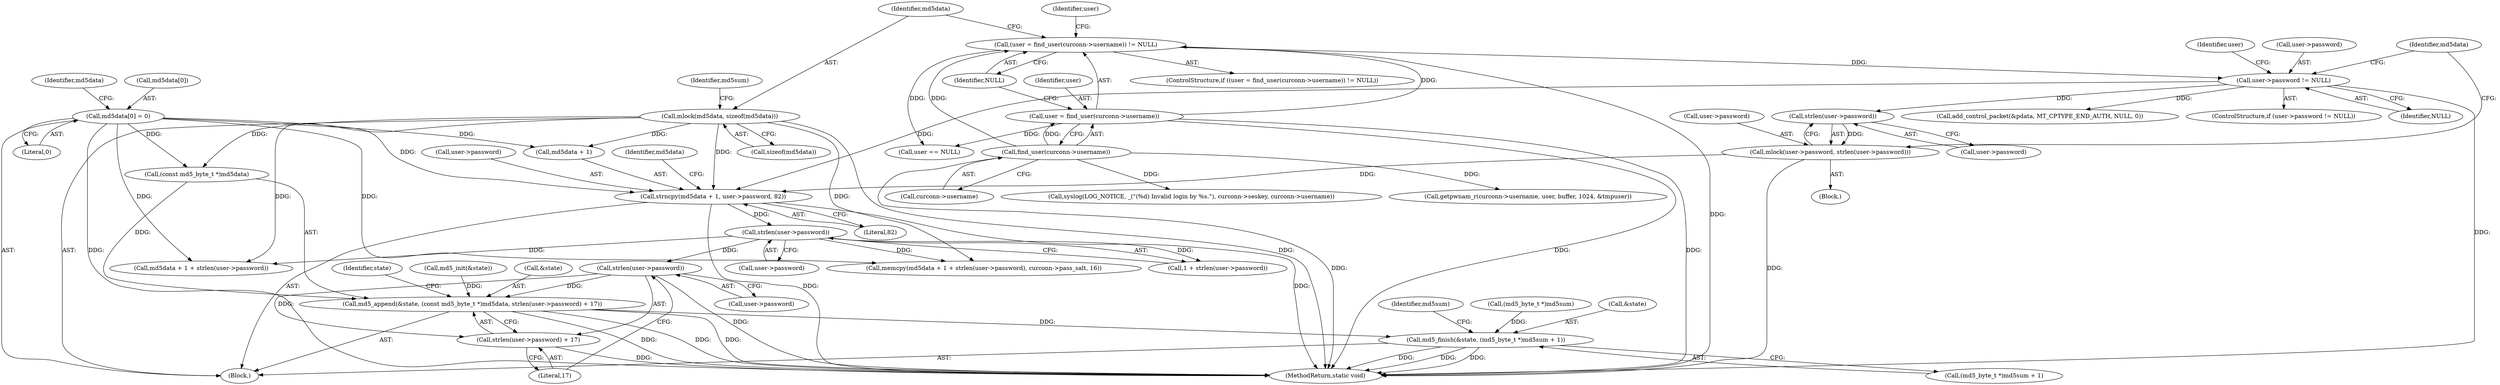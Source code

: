 digraph "1_MAC-Telnet_b69d11727d4f0f8cf719c79e3fb700f55ca03e9a_2@del" {
"1000206" [label="(Call,strlen(user->password))"];
"1000188" [label="(Call,strlen(user->password))"];
"1000175" [label="(Call,strncpy(md5data + 1, user->password, 82))"];
"1000147" [label="(Call,mlock(md5data, sizeof(md5data)))"];
"1000170" [label="(Call,md5data[0] = 0)"];
"1000156" [label="(Call,user->password != NULL)"];
"1000137" [label="(Call,(user = find_user(curconn->username)) != NULL)"];
"1000138" [label="(Call,user = find_user(curconn->username))"];
"1000140" [label="(Call,find_user(curconn->username))"];
"1000162" [label="(Call,mlock(user->password, strlen(user->password)))"];
"1000166" [label="(Call,strlen(user->password))"];
"1000199" [label="(Call,md5_append(&state, (const md5_byte_t *)md5data, strlen(user->password) + 17))"];
"1000211" [label="(Call,md5_finish(&state, (md5_byte_t *)md5sum + 1))"];
"1000205" [label="(Call,strlen(user->password) + 17)"];
"1000149" [label="(Call,sizeof(md5data))"];
"1000145" [label="(Block,)"];
"1000215" [label="(Call,(md5_byte_t *)md5sum)"];
"1000176" [label="(Call,md5data + 1)"];
"1000213" [label="(Identifier,state)"];
"1000276" [label="(Call,syslog(LOG_NOTICE, _(\"(%d) Invalid login by %s.\"), curconn->seskey, curconn->username))"];
"1000163" [label="(Call,user->password)"];
"1000211" [label="(Call,md5_finish(&state, (md5_byte_t *)md5sum + 1))"];
"1000170" [label="(Call,md5data[0] = 0)"];
"1000202" [label="(Call,(const md5_byte_t *)md5data)"];
"1000162" [label="(Call,mlock(user->password, strlen(user->password)))"];
"1000138" [label="(Call,user = find_user(curconn->username))"];
"1000172" [label="(Identifier,md5data)"];
"1000205" [label="(Call,strlen(user->password) + 17)"];
"1000189" [label="(Call,user->password)"];
"1000214" [label="(Call,(md5_byte_t *)md5sum + 1)"];
"1000199" [label="(Call,md5_append(&state, (const md5_byte_t *)md5data, strlen(user->password) + 17))"];
"1000175" [label="(Call,strncpy(md5data + 1, user->password, 82))"];
"1000397" [label="(Call,getpwnam_r(curconn->username, user, buffer, 1024, &tmpuser))"];
"1000144" [label="(Identifier,NULL)"];
"1000160" [label="(Identifier,NULL)"];
"1000196" [label="(Call,md5_init(&state))"];
"1000171" [label="(Call,md5data[0])"];
"1000164" [label="(Identifier,user)"];
"1000140" [label="(Call,find_user(curconn->username))"];
"1000147" [label="(Call,mlock(md5data, sizeof(md5data)))"];
"1000184" [label="(Call,md5data + 1 + strlen(user->password))"];
"1000136" [label="(ControlStructure,if ((user = find_user(curconn->username)) != NULL))"];
"1000156" [label="(Call,user->password != NULL)"];
"1000161" [label="(Block,)"];
"1000166" [label="(Call,strlen(user->password))"];
"1000167" [label="(Call,user->password)"];
"1000200" [label="(Call,&state)"];
"1000137" [label="(Call,(user = find_user(curconn->username)) != NULL)"];
"1000188" [label="(Call,strlen(user->password))"];
"1000264" [label="(Call,user == NULL)"];
"1000186" [label="(Call,1 + strlen(user->password))"];
"1000141" [label="(Call,curconn->username)"];
"1000212" [label="(Call,&state)"];
"1000152" [label="(Identifier,md5sum)"];
"1000244" [label="(Call,add_control_packet(&pdata, MT_CPTYPE_END_AUTH, NULL, 0))"];
"1000139" [label="(Identifier,user)"];
"1000693" [label="(MethodReturn,static void)"];
"1000148" [label="(Identifier,md5data)"];
"1000265" [label="(Identifier,user)"];
"1000206" [label="(Call,strlen(user->password))"];
"1000210" [label="(Literal,17)"];
"1000221" [label="(Identifier,md5sum)"];
"1000177" [label="(Identifier,md5data)"];
"1000179" [label="(Call,user->password)"];
"1000157" [label="(Call,user->password)"];
"1000174" [label="(Literal,0)"];
"1000182" [label="(Literal,82)"];
"1000185" [label="(Identifier,md5data)"];
"1000155" [label="(ControlStructure,if (user->password != NULL))"];
"1000183" [label="(Call,memcpy(md5data + 1 + strlen(user->password), curconn->pass_salt, 16))"];
"1000207" [label="(Call,user->password)"];
"1000206" -> "1000205"  [label="AST: "];
"1000206" -> "1000207"  [label="CFG: "];
"1000207" -> "1000206"  [label="AST: "];
"1000210" -> "1000206"  [label="CFG: "];
"1000206" -> "1000693"  [label="DDG: "];
"1000206" -> "1000199"  [label="DDG: "];
"1000206" -> "1000205"  [label="DDG: "];
"1000188" -> "1000206"  [label="DDG: "];
"1000188" -> "1000186"  [label="AST: "];
"1000188" -> "1000189"  [label="CFG: "];
"1000189" -> "1000188"  [label="AST: "];
"1000186" -> "1000188"  [label="CFG: "];
"1000188" -> "1000183"  [label="DDG: "];
"1000188" -> "1000184"  [label="DDG: "];
"1000188" -> "1000186"  [label="DDG: "];
"1000175" -> "1000188"  [label="DDG: "];
"1000175" -> "1000145"  [label="AST: "];
"1000175" -> "1000182"  [label="CFG: "];
"1000176" -> "1000175"  [label="AST: "];
"1000179" -> "1000175"  [label="AST: "];
"1000182" -> "1000175"  [label="AST: "];
"1000185" -> "1000175"  [label="CFG: "];
"1000175" -> "1000693"  [label="DDG: "];
"1000175" -> "1000693"  [label="DDG: "];
"1000147" -> "1000175"  [label="DDG: "];
"1000170" -> "1000175"  [label="DDG: "];
"1000156" -> "1000175"  [label="DDG: "];
"1000162" -> "1000175"  [label="DDG: "];
"1000147" -> "1000145"  [label="AST: "];
"1000147" -> "1000149"  [label="CFG: "];
"1000148" -> "1000147"  [label="AST: "];
"1000149" -> "1000147"  [label="AST: "];
"1000152" -> "1000147"  [label="CFG: "];
"1000147" -> "1000693"  [label="DDG: "];
"1000147" -> "1000176"  [label="DDG: "];
"1000147" -> "1000183"  [label="DDG: "];
"1000147" -> "1000184"  [label="DDG: "];
"1000147" -> "1000202"  [label="DDG: "];
"1000170" -> "1000145"  [label="AST: "];
"1000170" -> "1000174"  [label="CFG: "];
"1000171" -> "1000170"  [label="AST: "];
"1000174" -> "1000170"  [label="AST: "];
"1000177" -> "1000170"  [label="CFG: "];
"1000170" -> "1000693"  [label="DDG: "];
"1000170" -> "1000176"  [label="DDG: "];
"1000170" -> "1000183"  [label="DDG: "];
"1000170" -> "1000184"  [label="DDG: "];
"1000170" -> "1000202"  [label="DDG: "];
"1000156" -> "1000155"  [label="AST: "];
"1000156" -> "1000160"  [label="CFG: "];
"1000157" -> "1000156"  [label="AST: "];
"1000160" -> "1000156"  [label="AST: "];
"1000164" -> "1000156"  [label="CFG: "];
"1000172" -> "1000156"  [label="CFG: "];
"1000156" -> "1000693"  [label="DDG: "];
"1000137" -> "1000156"  [label="DDG: "];
"1000156" -> "1000166"  [label="DDG: "];
"1000156" -> "1000244"  [label="DDG: "];
"1000137" -> "1000136"  [label="AST: "];
"1000137" -> "1000144"  [label="CFG: "];
"1000138" -> "1000137"  [label="AST: "];
"1000144" -> "1000137"  [label="AST: "];
"1000148" -> "1000137"  [label="CFG: "];
"1000265" -> "1000137"  [label="CFG: "];
"1000137" -> "1000693"  [label="DDG: "];
"1000138" -> "1000137"  [label="DDG: "];
"1000140" -> "1000137"  [label="DDG: "];
"1000137" -> "1000264"  [label="DDG: "];
"1000138" -> "1000140"  [label="CFG: "];
"1000139" -> "1000138"  [label="AST: "];
"1000140" -> "1000138"  [label="AST: "];
"1000144" -> "1000138"  [label="CFG: "];
"1000138" -> "1000693"  [label="DDG: "];
"1000138" -> "1000693"  [label="DDG: "];
"1000140" -> "1000138"  [label="DDG: "];
"1000138" -> "1000264"  [label="DDG: "];
"1000140" -> "1000141"  [label="CFG: "];
"1000141" -> "1000140"  [label="AST: "];
"1000140" -> "1000693"  [label="DDG: "];
"1000140" -> "1000276"  [label="DDG: "];
"1000140" -> "1000397"  [label="DDG: "];
"1000162" -> "1000161"  [label="AST: "];
"1000162" -> "1000166"  [label="CFG: "];
"1000163" -> "1000162"  [label="AST: "];
"1000166" -> "1000162"  [label="AST: "];
"1000172" -> "1000162"  [label="CFG: "];
"1000162" -> "1000693"  [label="DDG: "];
"1000166" -> "1000162"  [label="DDG: "];
"1000166" -> "1000167"  [label="CFG: "];
"1000167" -> "1000166"  [label="AST: "];
"1000199" -> "1000145"  [label="AST: "];
"1000199" -> "1000205"  [label="CFG: "];
"1000200" -> "1000199"  [label="AST: "];
"1000202" -> "1000199"  [label="AST: "];
"1000205" -> "1000199"  [label="AST: "];
"1000213" -> "1000199"  [label="CFG: "];
"1000199" -> "1000693"  [label="DDG: "];
"1000199" -> "1000693"  [label="DDG: "];
"1000199" -> "1000693"  [label="DDG: "];
"1000196" -> "1000199"  [label="DDG: "];
"1000202" -> "1000199"  [label="DDG: "];
"1000199" -> "1000211"  [label="DDG: "];
"1000211" -> "1000145"  [label="AST: "];
"1000211" -> "1000214"  [label="CFG: "];
"1000212" -> "1000211"  [label="AST: "];
"1000214" -> "1000211"  [label="AST: "];
"1000221" -> "1000211"  [label="CFG: "];
"1000211" -> "1000693"  [label="DDG: "];
"1000211" -> "1000693"  [label="DDG: "];
"1000211" -> "1000693"  [label="DDG: "];
"1000215" -> "1000211"  [label="DDG: "];
"1000205" -> "1000210"  [label="CFG: "];
"1000210" -> "1000205"  [label="AST: "];
"1000205" -> "1000693"  [label="DDG: "];
}
